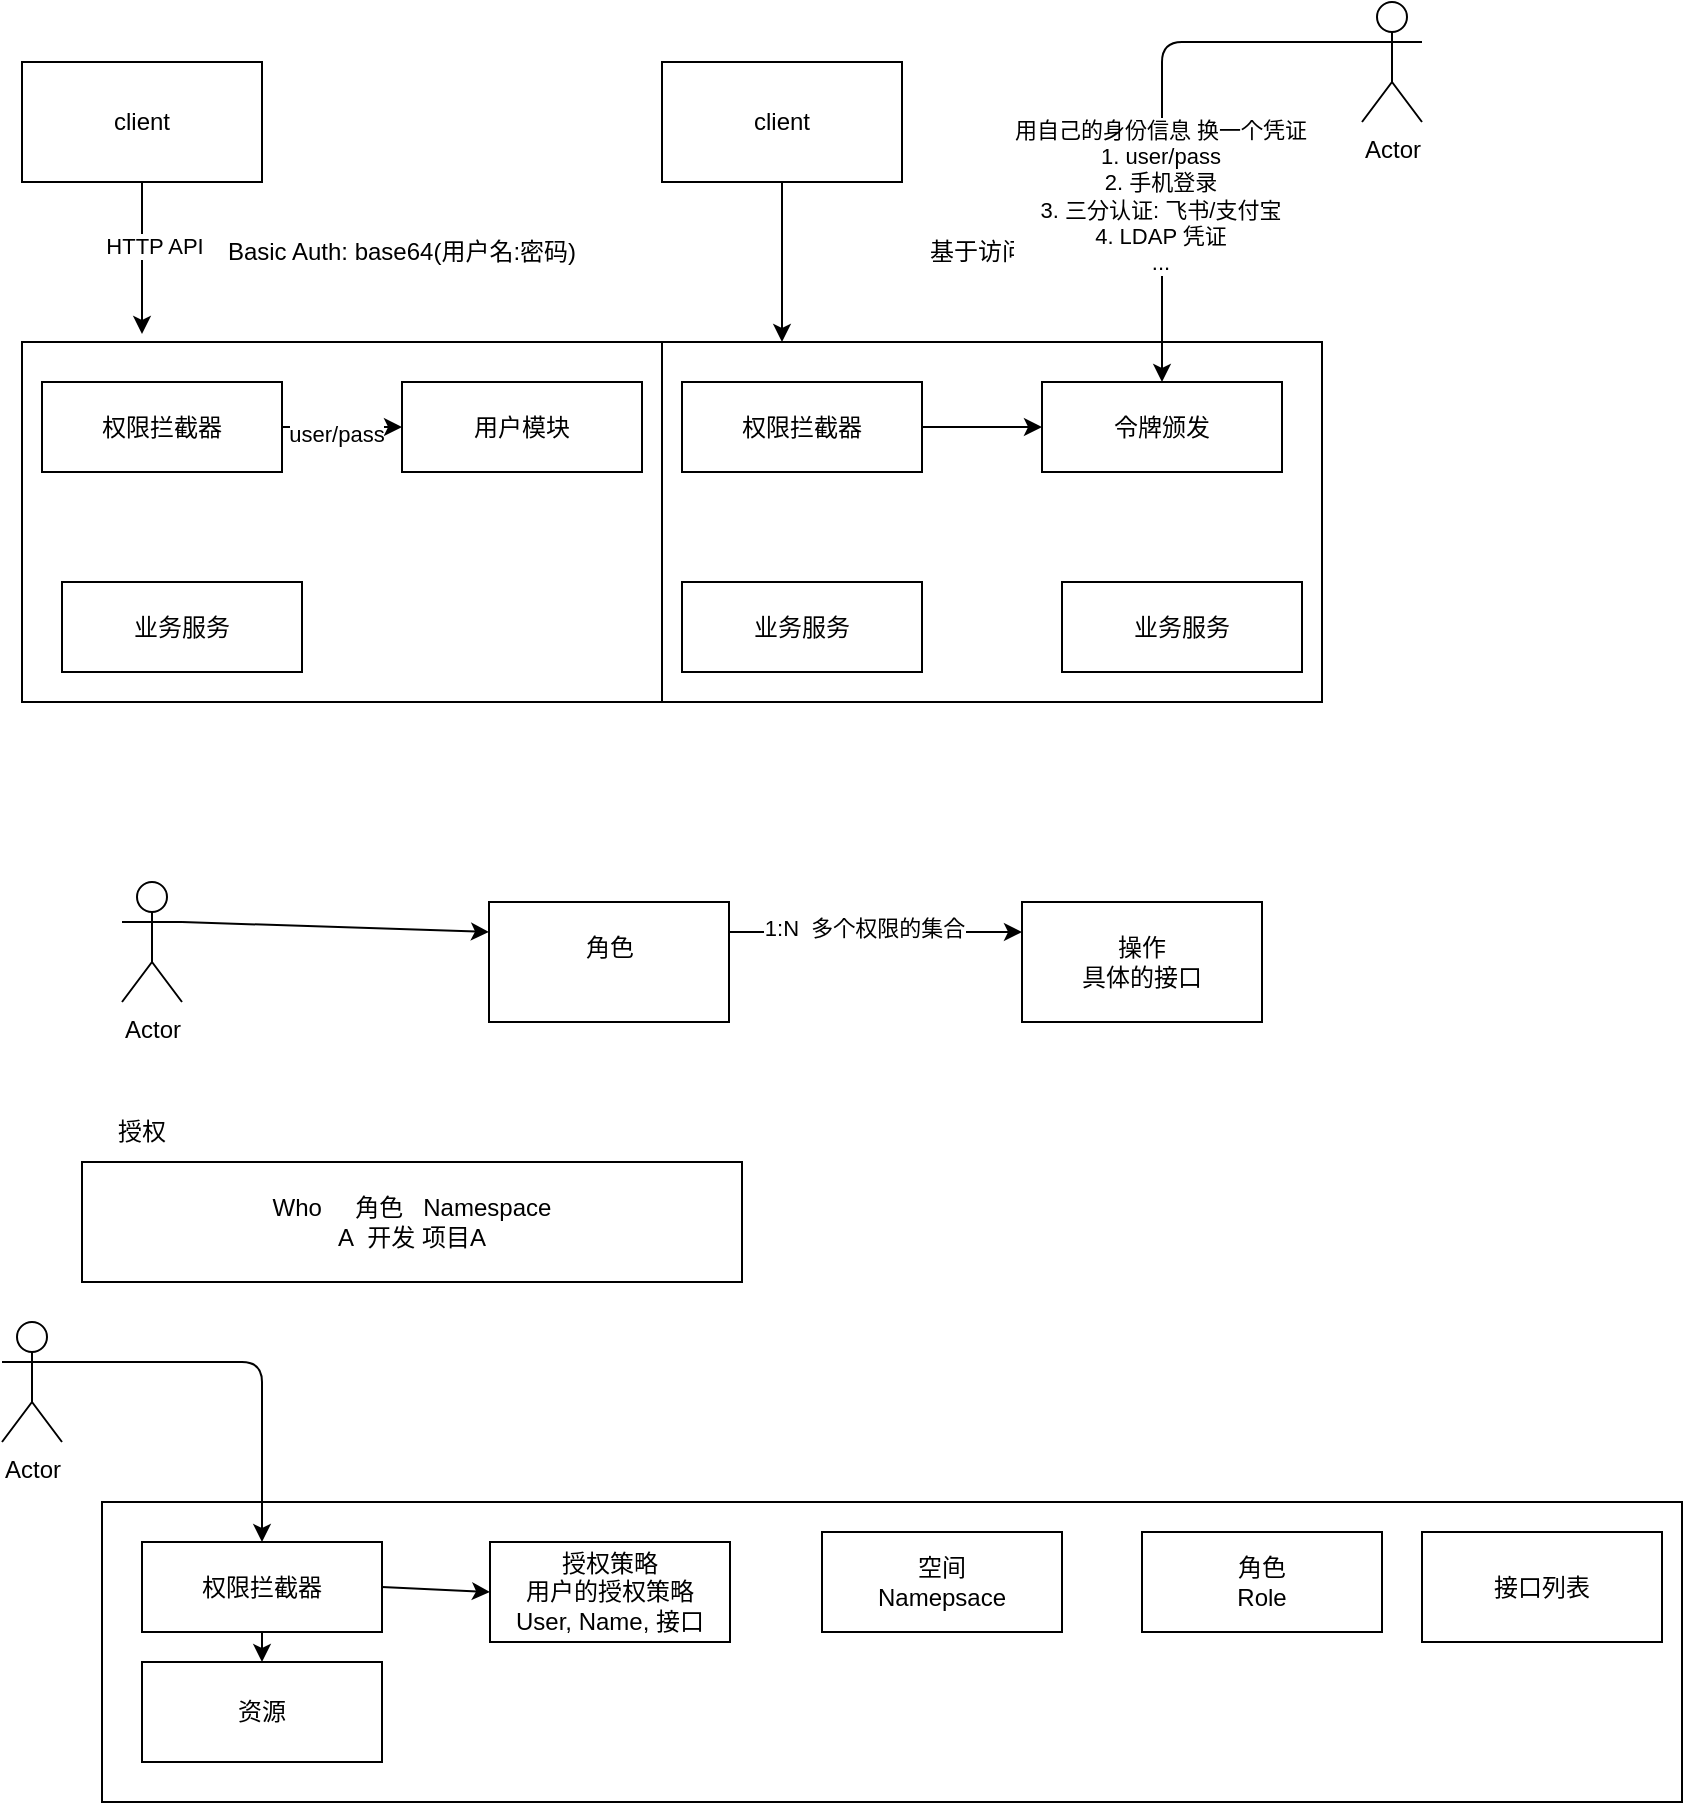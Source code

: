 <mxfile>
    <diagram id="kBUSl4Twz2xUubsumQ87" name="第 1 页">
        <mxGraphModel dx="830" dy="442" grid="1" gridSize="10" guides="1" tooltips="1" connect="1" arrows="1" fold="1" page="1" pageScale="1" pageWidth="827" pageHeight="1169" math="0" shadow="0">
            <root>
                <mxCell id="0"/>
                <mxCell id="1" parent="0"/>
                <mxCell id="24" value="" style="rounded=0;whiteSpace=wrap;html=1;" vertex="1" parent="1">
                    <mxGeometry x="380" y="230" width="330" height="180" as="geometry"/>
                </mxCell>
                <mxCell id="2" value="" style="rounded=0;whiteSpace=wrap;html=1;" vertex="1" parent="1">
                    <mxGeometry x="60" y="230" width="320" height="180" as="geometry"/>
                </mxCell>
                <mxCell id="3" value="client" style="rounded=0;whiteSpace=wrap;html=1;" vertex="1" parent="1">
                    <mxGeometry x="60" y="90" width="120" height="60" as="geometry"/>
                </mxCell>
                <mxCell id="4" style="edgeStyle=none;html=1;exitX=0.5;exitY=1;exitDx=0;exitDy=0;" edge="1" parent="1" source="3">
                    <mxGeometry relative="1" as="geometry">
                        <mxPoint x="120" y="226" as="targetPoint"/>
                    </mxGeometry>
                </mxCell>
                <mxCell id="5" value="HTTP API" style="edgeLabel;html=1;align=center;verticalAlign=middle;resizable=0;points=[];" vertex="1" connectable="0" parent="4">
                    <mxGeometry x="-0.165" y="6" relative="1" as="geometry">
                        <mxPoint as="offset"/>
                    </mxGeometry>
                </mxCell>
                <mxCell id="6" value="Basic Auth: base64(用户名:密码)" style="text;html=1;align=center;verticalAlign=middle;whiteSpace=wrap;rounded=0;" vertex="1" parent="1">
                    <mxGeometry x="160" y="170" width="180" height="30" as="geometry"/>
                </mxCell>
                <mxCell id="9" style="edgeStyle=none;html=1;exitX=1;exitY=0.5;exitDx=0;exitDy=0;entryX=0;entryY=0.5;entryDx=0;entryDy=0;" edge="1" parent="1" source="7" target="8">
                    <mxGeometry relative="1" as="geometry"/>
                </mxCell>
                <mxCell id="10" value="user/pass" style="edgeLabel;html=1;align=center;verticalAlign=middle;resizable=0;points=[];" vertex="1" connectable="0" parent="9">
                    <mxGeometry x="-0.098" y="-3" relative="1" as="geometry">
                        <mxPoint as="offset"/>
                    </mxGeometry>
                </mxCell>
                <mxCell id="7" value="权限拦截器" style="rounded=0;whiteSpace=wrap;html=1;" vertex="1" parent="1">
                    <mxGeometry x="70" y="250" width="120" height="45" as="geometry"/>
                </mxCell>
                <mxCell id="8" value="用户模块" style="rounded=0;whiteSpace=wrap;html=1;" vertex="1" parent="1">
                    <mxGeometry x="250" y="250" width="120" height="45" as="geometry"/>
                </mxCell>
                <mxCell id="11" value="client" style="rounded=0;whiteSpace=wrap;html=1;" vertex="1" parent="1">
                    <mxGeometry x="380" y="90" width="120" height="60" as="geometry"/>
                </mxCell>
                <mxCell id="12" style="edgeStyle=none;html=1;exitX=0.5;exitY=1;exitDx=0;exitDy=0;" edge="1" parent="1" source="11">
                    <mxGeometry relative="1" as="geometry">
                        <mxPoint x="440" y="230" as="targetPoint"/>
                    </mxGeometry>
                </mxCell>
                <mxCell id="13" value="基于访问令牌" style="text;html=1;align=center;verticalAlign=middle;whiteSpace=wrap;rounded=0;" vertex="1" parent="1">
                    <mxGeometry x="460" y="170" width="180" height="30" as="geometry"/>
                </mxCell>
                <mxCell id="17" style="edgeStyle=orthogonalEdgeStyle;html=1;exitX=0;exitY=0.333;exitDx=0;exitDy=0;exitPerimeter=0;entryX=0.5;entryY=0;entryDx=0;entryDy=0;" edge="1" parent="1" source="15" target="16">
                    <mxGeometry relative="1" as="geometry"/>
                </mxCell>
                <mxCell id="18" value="用自己的身份信息 换一个凭证&lt;div&gt;1. user/pass&lt;/div&gt;&lt;div&gt;2. 手机登录&lt;/div&gt;&lt;div&gt;3. 三分认证: 飞书/支付宝&lt;/div&gt;&lt;div&gt;4. LDAP 凭证&lt;/div&gt;&lt;div&gt;...&lt;/div&gt;" style="edgeLabel;html=1;align=center;verticalAlign=middle;resizable=0;points=[];" vertex="1" connectable="0" parent="17">
                    <mxGeometry x="0.31" y="-1" relative="1" as="geometry">
                        <mxPoint as="offset"/>
                    </mxGeometry>
                </mxCell>
                <mxCell id="15" value="Actor" style="shape=umlActor;verticalLabelPosition=bottom;verticalAlign=top;html=1;outlineConnect=0;" vertex="1" parent="1">
                    <mxGeometry x="730" y="60" width="30" height="60" as="geometry"/>
                </mxCell>
                <mxCell id="16" value="令牌颁发" style="rounded=0;whiteSpace=wrap;html=1;" vertex="1" parent="1">
                    <mxGeometry x="570" y="250" width="120" height="45" as="geometry"/>
                </mxCell>
                <mxCell id="19" value="业务服务" style="rounded=0;whiteSpace=wrap;html=1;" vertex="1" parent="1">
                    <mxGeometry x="80" y="350" width="120" height="45" as="geometry"/>
                </mxCell>
                <mxCell id="20" value="业务服务" style="rounded=0;whiteSpace=wrap;html=1;" vertex="1" parent="1">
                    <mxGeometry x="390" y="350" width="120" height="45" as="geometry"/>
                </mxCell>
                <mxCell id="21" value="业务服务" style="rounded=0;whiteSpace=wrap;html=1;" vertex="1" parent="1">
                    <mxGeometry x="580" y="350" width="120" height="45" as="geometry"/>
                </mxCell>
                <mxCell id="23" style="edgeStyle=none;html=1;exitX=1;exitY=0.5;exitDx=0;exitDy=0;entryX=0;entryY=0.5;entryDx=0;entryDy=0;" edge="1" parent="1" source="22" target="16">
                    <mxGeometry relative="1" as="geometry"/>
                </mxCell>
                <mxCell id="22" value="权限拦截器" style="rounded=0;whiteSpace=wrap;html=1;" vertex="1" parent="1">
                    <mxGeometry x="390" y="250" width="120" height="45" as="geometry"/>
                </mxCell>
                <mxCell id="25" value="操作&lt;div&gt;具体的接口&lt;/div&gt;" style="rounded=0;whiteSpace=wrap;html=1;" vertex="1" parent="1">
                    <mxGeometry x="560" y="510" width="120" height="60" as="geometry"/>
                </mxCell>
                <mxCell id="32" style="edgeStyle=none;html=1;exitX=1;exitY=0.333;exitDx=0;exitDy=0;exitPerimeter=0;entryX=0;entryY=0.25;entryDx=0;entryDy=0;" edge="1" parent="1" source="26" target="29">
                    <mxGeometry relative="1" as="geometry"/>
                </mxCell>
                <mxCell id="26" value="Actor" style="shape=umlActor;verticalLabelPosition=bottom;verticalAlign=top;html=1;outlineConnect=0;" vertex="1" parent="1">
                    <mxGeometry x="110" y="500" width="30" height="60" as="geometry"/>
                </mxCell>
                <mxCell id="27" value="Who&amp;nbsp; &amp;nbsp; &amp;nbsp;角色&amp;nbsp; &amp;nbsp;Namespace&lt;div&gt;A&amp;nbsp; 开发 项目A&lt;/div&gt;" style="rounded=0;whiteSpace=wrap;html=1;" vertex="1" parent="1">
                    <mxGeometry x="90" y="640" width="330" height="60" as="geometry"/>
                </mxCell>
                <mxCell id="28" value="授权" style="text;html=1;align=center;verticalAlign=middle;whiteSpace=wrap;rounded=0;" vertex="1" parent="1">
                    <mxGeometry x="90" y="610" width="60" height="30" as="geometry"/>
                </mxCell>
                <mxCell id="30" style="edgeStyle=none;html=1;exitX=1;exitY=0.25;exitDx=0;exitDy=0;entryX=0;entryY=0.25;entryDx=0;entryDy=0;" edge="1" parent="1" source="29" target="25">
                    <mxGeometry relative="1" as="geometry"/>
                </mxCell>
                <mxCell id="31" value="1:N&amp;nbsp; 多个权限的集合" style="edgeLabel;html=1;align=center;verticalAlign=middle;resizable=0;points=[];" vertex="1" connectable="0" parent="30">
                    <mxGeometry x="0.325" y="2" relative="1" as="geometry">
                        <mxPoint x="-30" as="offset"/>
                    </mxGeometry>
                </mxCell>
                <mxCell id="29" value="角色&lt;div&gt;&lt;br&gt;&lt;/div&gt;" style="rounded=0;whiteSpace=wrap;html=1;" vertex="1" parent="1">
                    <mxGeometry x="293.5" y="510" width="120" height="60" as="geometry"/>
                </mxCell>
                <mxCell id="34" value="" style="rounded=0;whiteSpace=wrap;html=1;" vertex="1" parent="1">
                    <mxGeometry x="100" y="810" width="790" height="150" as="geometry"/>
                </mxCell>
                <mxCell id="37" style="html=1;exitX=1;exitY=0.333;exitDx=0;exitDy=0;exitPerimeter=0;entryX=0.5;entryY=0;entryDx=0;entryDy=0;edgeStyle=orthogonalEdgeStyle;" edge="1" parent="1" source="35" target="38">
                    <mxGeometry relative="1" as="geometry"/>
                </mxCell>
                <mxCell id="35" value="Actor" style="shape=umlActor;verticalLabelPosition=bottom;verticalAlign=top;html=1;outlineConnect=0;" vertex="1" parent="1">
                    <mxGeometry x="50" y="720" width="30" height="60" as="geometry"/>
                </mxCell>
                <mxCell id="36" value="资源" style="rounded=0;whiteSpace=wrap;html=1;" vertex="1" parent="1">
                    <mxGeometry x="120" y="890" width="120" height="50" as="geometry"/>
                </mxCell>
                <mxCell id="39" style="edgeStyle=none;html=1;exitX=0.5;exitY=1;exitDx=0;exitDy=0;entryX=0.5;entryY=0;entryDx=0;entryDy=0;" edge="1" parent="1" source="38" target="36">
                    <mxGeometry relative="1" as="geometry"/>
                </mxCell>
                <mxCell id="41" style="edgeStyle=none;html=1;exitX=1;exitY=0.5;exitDx=0;exitDy=0;entryX=0;entryY=0.5;entryDx=0;entryDy=0;" edge="1" parent="1" source="38" target="40">
                    <mxGeometry relative="1" as="geometry"/>
                </mxCell>
                <mxCell id="38" value="权限拦截器" style="rounded=0;whiteSpace=wrap;html=1;" vertex="1" parent="1">
                    <mxGeometry x="120" y="830" width="120" height="45" as="geometry"/>
                </mxCell>
                <mxCell id="40" value="授权策略&lt;div&gt;用户的授权策略&lt;/div&gt;&lt;div&gt;User, Name, 接口&lt;/div&gt;" style="rounded=0;whiteSpace=wrap;html=1;" vertex="1" parent="1">
                    <mxGeometry x="294" y="830" width="120" height="50" as="geometry"/>
                </mxCell>
                <mxCell id="42" value="空间&lt;div&gt;Namepsace&lt;/div&gt;" style="rounded=0;whiteSpace=wrap;html=1;" vertex="1" parent="1">
                    <mxGeometry x="460" y="825" width="120" height="50" as="geometry"/>
                </mxCell>
                <mxCell id="43" value="角色&lt;div&gt;Role&lt;/div&gt;" style="rounded=0;whiteSpace=wrap;html=1;" vertex="1" parent="1">
                    <mxGeometry x="620" y="825" width="120" height="50" as="geometry"/>
                </mxCell>
                <mxCell id="44" value="接口列表" style="rounded=0;whiteSpace=wrap;html=1;" vertex="1" parent="1">
                    <mxGeometry x="760" y="825" width="120" height="55" as="geometry"/>
                </mxCell>
            </root>
        </mxGraphModel>
    </diagram>
</mxfile>